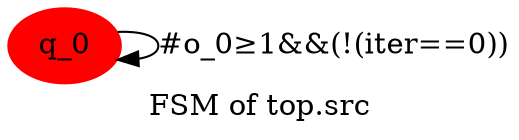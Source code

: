 digraph G {
graph [label="FSM of top.src"]
0[color="red" label="q_0" style="filled"];
0->0 [label="#o_0≥1&&(!(iter==0))"];
}
digraph G {
graph [label="FSM of top.snk"]
0[color="red" label="q_0" style="filled"];
0->0 [label="#i_0≥1"];
}
